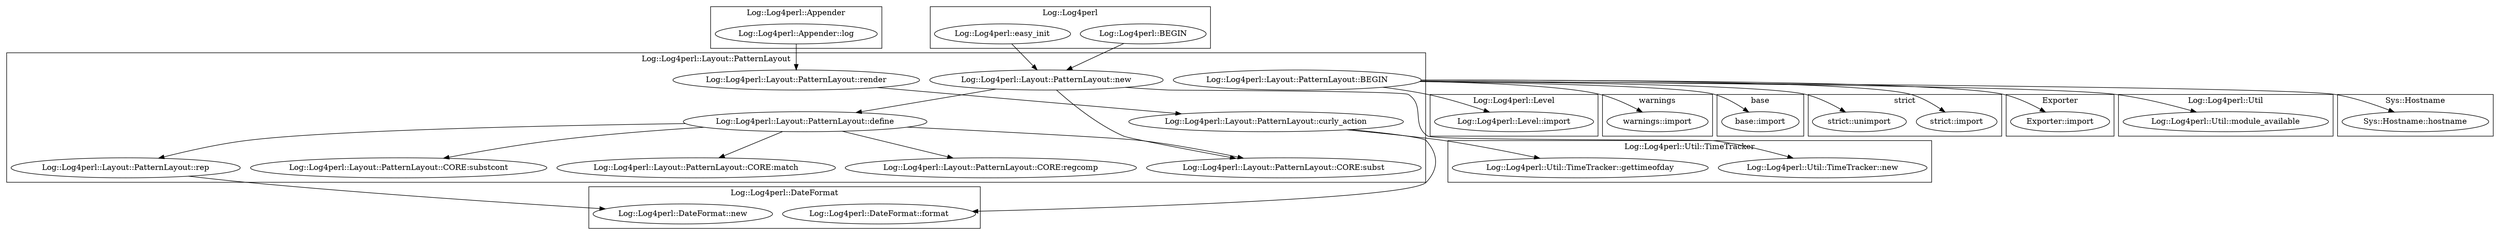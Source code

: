 digraph {
graph [overlap=false]
subgraph cluster_Log_Log4perl_Layout_PatternLayout {
	label="Log::Log4perl::Layout::PatternLayout";
	"Log::Log4perl::Layout::PatternLayout::curly_action";
	"Log::Log4perl::Layout::PatternLayout::CORE:regcomp";
	"Log::Log4perl::Layout::PatternLayout::define";
	"Log::Log4perl::Layout::PatternLayout::rep";
	"Log::Log4perl::Layout::PatternLayout::CORE:substcont";
	"Log::Log4perl::Layout::PatternLayout::new";
	"Log::Log4perl::Layout::PatternLayout::CORE:match";
	"Log::Log4perl::Layout::PatternLayout::BEGIN";
	"Log::Log4perl::Layout::PatternLayout::CORE:subst";
	"Log::Log4perl::Layout::PatternLayout::render";
}
subgraph cluster_Log_Log4perl_Appender {
	label="Log::Log4perl::Appender";
	"Log::Log4perl::Appender::log";
}
subgraph cluster_Log_Log4perl_Level {
	label="Log::Log4perl::Level";
	"Log::Log4perl::Level::import";
}
subgraph cluster_Log_Log4perl_DateFormat {
	label="Log::Log4perl::DateFormat";
	"Log::Log4perl::DateFormat::format";
	"Log::Log4perl::DateFormat::new";
}
subgraph cluster_warnings {
	label="warnings";
	"warnings::import";
}
subgraph cluster_base {
	label="base";
	"base::import";
}
subgraph cluster_strict {
	label="strict";
	"strict::import";
	"strict::unimport";
}
subgraph cluster_Log_Log4perl_Util_TimeTracker {
	label="Log::Log4perl::Util::TimeTracker";
	"Log::Log4perl::Util::TimeTracker::gettimeofday";
	"Log::Log4perl::Util::TimeTracker::new";
}
subgraph cluster_Log_Log4perl {
	label="Log::Log4perl";
	"Log::Log4perl::BEGIN";
	"Log::Log4perl::easy_init";
}
subgraph cluster_Exporter {
	label="Exporter";
	"Exporter::import";
}
subgraph cluster_Log_Log4perl_Util {
	label="Log::Log4perl::Util";
	"Log::Log4perl::Util::module_available";
}
subgraph cluster_Sys_Hostname {
	label="Sys::Hostname";
	"Sys::Hostname::hostname";
}
"Log::Log4perl::Layout::PatternLayout::BEGIN" -> "Log::Log4perl::Util::module_available";
"Log::Log4perl::Layout::PatternLayout::define" -> "Log::Log4perl::Layout::PatternLayout::CORE:regcomp";
"Log::Log4perl::Layout::PatternLayout::define" -> "Log::Log4perl::Layout::PatternLayout::CORE:match";
"Log::Log4perl::Layout::PatternLayout::curly_action" -> "Log::Log4perl::DateFormat::format";
"Log::Log4perl::Layout::PatternLayout::BEGIN" -> "Log::Log4perl::Level::import";
"Log::Log4perl::Layout::PatternLayout::render" -> "Log::Log4perl::Layout::PatternLayout::curly_action";
"Log::Log4perl::Layout::PatternLayout::new" -> "Log::Log4perl::Util::TimeTracker::new";
"Log::Log4perl::Layout::PatternLayout::BEGIN" -> "Exporter::import";
"Log::Log4perl::Layout::PatternLayout::define" -> "Log::Log4perl::Layout::PatternLayout::CORE:substcont";
"Log::Log4perl::Layout::PatternLayout::BEGIN" -> "Sys::Hostname::hostname";
"Log::Log4perl::Layout::PatternLayout::rep" -> "Log::Log4perl::DateFormat::new";
"Log::Log4perl::Layout::PatternLayout::BEGIN" -> "strict::unimport";
"Log::Log4perl::Layout::PatternLayout::BEGIN" -> "base::import";
"Log::Log4perl::Layout::PatternLayout::new" -> "Log::Log4perl::Layout::PatternLayout::define";
"Log::Log4perl::BEGIN" -> "Log::Log4perl::Layout::PatternLayout::new";
"Log::Log4perl::easy_init" -> "Log::Log4perl::Layout::PatternLayout::new";
"Log::Log4perl::Layout::PatternLayout::BEGIN" -> "warnings::import";
"Log::Log4perl::Layout::PatternLayout::curly_action" -> "Log::Log4perl::Util::TimeTracker::gettimeofday";
"Log::Log4perl::Layout::PatternLayout::define" -> "Log::Log4perl::Layout::PatternLayout::rep";
"Log::Log4perl::Layout::PatternLayout::BEGIN" -> "strict::import";
"Log::Log4perl::Layout::PatternLayout::define" -> "Log::Log4perl::Layout::PatternLayout::CORE:subst";
"Log::Log4perl::Layout::PatternLayout::new" -> "Log::Log4perl::Layout::PatternLayout::CORE:subst";
"Log::Log4perl::Appender::log" -> "Log::Log4perl::Layout::PatternLayout::render";
}
